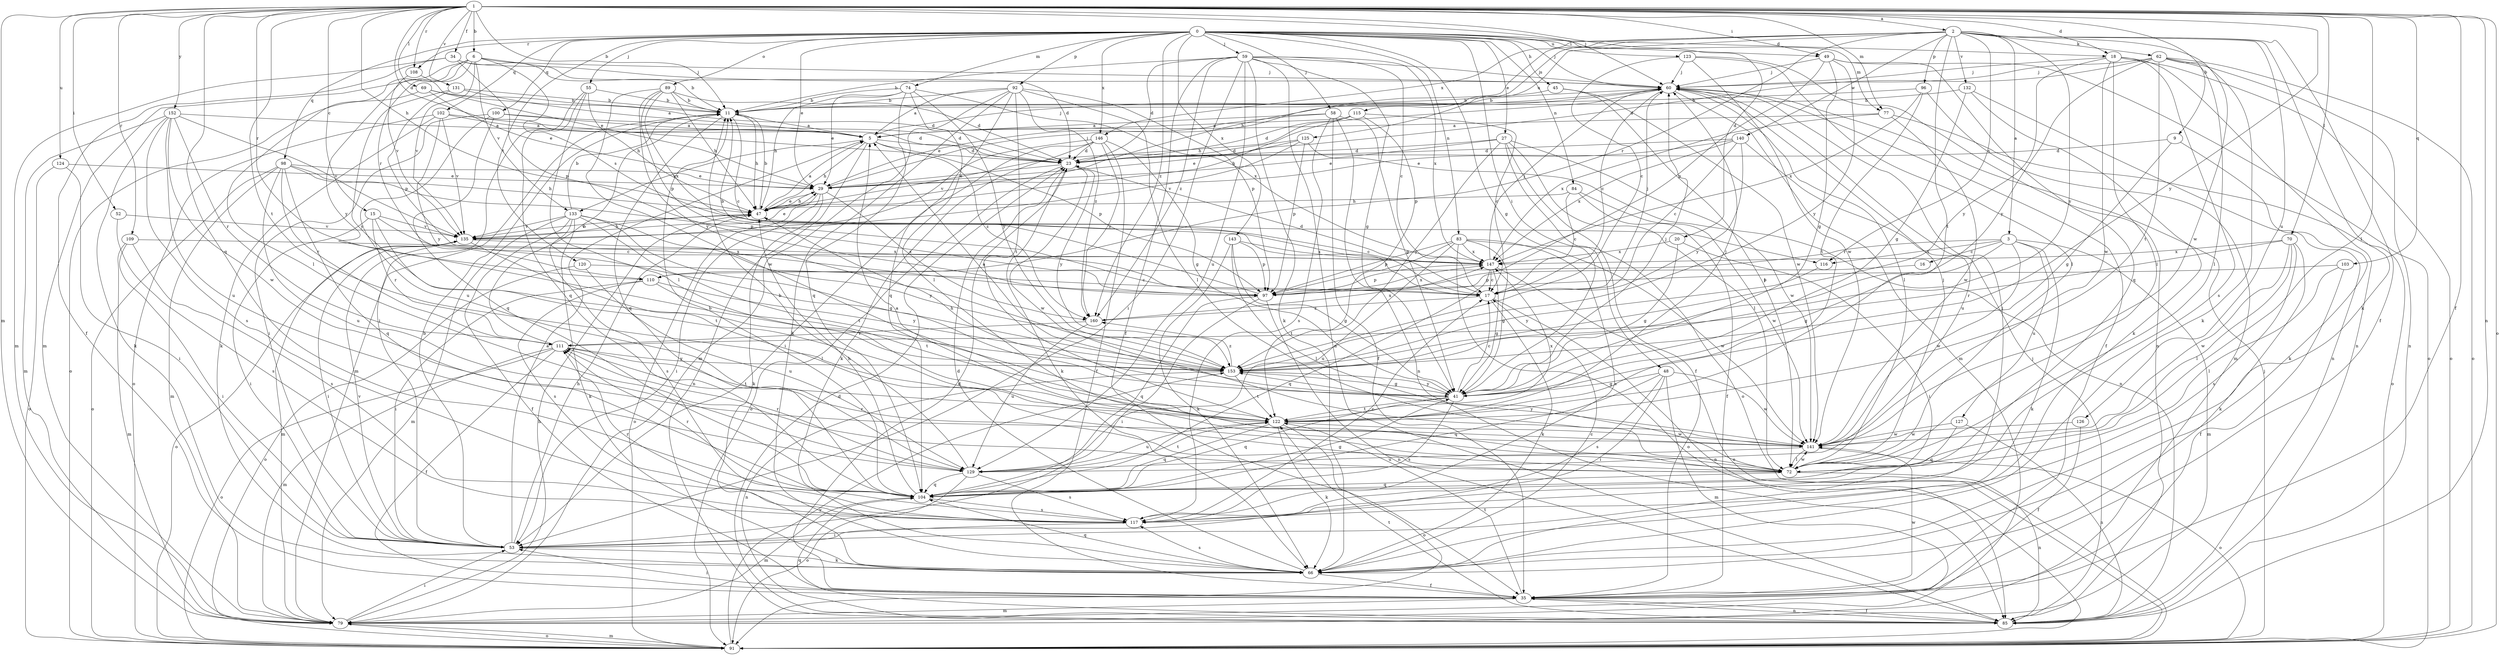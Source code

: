 strict digraph  {
0;
1;
2;
3;
5;
6;
9;
11;
15;
16;
17;
18;
20;
23;
27;
29;
34;
35;
41;
45;
47;
48;
49;
52;
53;
55;
58;
59;
60;
62;
66;
69;
70;
72;
74;
77;
79;
83;
84;
85;
89;
91;
92;
96;
97;
98;
100;
102;
103;
104;
108;
109;
110;
111;
115;
116;
117;
120;
122;
123;
124;
125;
126;
127;
129;
131;
132;
133;
135;
140;
141;
143;
146;
147;
152;
153;
160;
0 -> 18  [label=d];
0 -> 27  [label=e];
0 -> 29  [label=e];
0 -> 41  [label=g];
0 -> 45  [label=h];
0 -> 48  [label=i];
0 -> 49  [label=i];
0 -> 55  [label=j];
0 -> 58  [label=j];
0 -> 59  [label=j];
0 -> 60  [label=j];
0 -> 74  [label=m];
0 -> 77  [label=m];
0 -> 83  [label=n];
0 -> 84  [label=n];
0 -> 89  [label=o];
0 -> 92  [label=p];
0 -> 98  [label=q];
0 -> 100  [label=q];
0 -> 102  [label=q];
0 -> 108  [label=r];
0 -> 120  [label=t];
0 -> 123  [label=u];
0 -> 143  [label=x];
0 -> 146  [label=x];
0 -> 160  [label=z];
1 -> 2  [label=a];
1 -> 6  [label=b];
1 -> 9  [label=b];
1 -> 11  [label=b];
1 -> 15  [label=c];
1 -> 18  [label=d];
1 -> 20  [label=d];
1 -> 23  [label=d];
1 -> 34  [label=f];
1 -> 35  [label=f];
1 -> 47  [label=h];
1 -> 49  [label=i];
1 -> 52  [label=i];
1 -> 60  [label=j];
1 -> 69  [label=l];
1 -> 70  [label=l];
1 -> 72  [label=l];
1 -> 77  [label=m];
1 -> 79  [label=m];
1 -> 85  [label=n];
1 -> 91  [label=o];
1 -> 103  [label=q];
1 -> 104  [label=q];
1 -> 108  [label=r];
1 -> 109  [label=r];
1 -> 110  [label=r];
1 -> 122  [label=t];
1 -> 124  [label=u];
1 -> 131  [label=v];
1 -> 152  [label=y];
1 -> 153  [label=y];
2 -> 3  [label=a];
2 -> 35  [label=f];
2 -> 47  [label=h];
2 -> 62  [label=k];
2 -> 66  [label=k];
2 -> 96  [label=p];
2 -> 110  [label=r];
2 -> 115  [label=s];
2 -> 116  [label=s];
2 -> 122  [label=t];
2 -> 125  [label=u];
2 -> 126  [label=u];
2 -> 132  [label=v];
2 -> 140  [label=w];
2 -> 141  [label=w];
2 -> 146  [label=x];
2 -> 153  [label=y];
3 -> 16  [label=c];
3 -> 41  [label=g];
3 -> 66  [label=k];
3 -> 79  [label=m];
3 -> 110  [label=r];
3 -> 116  [label=s];
3 -> 127  [label=u];
3 -> 141  [label=w];
5 -> 23  [label=d];
5 -> 47  [label=h];
5 -> 60  [label=j];
5 -> 85  [label=n];
5 -> 97  [label=p];
5 -> 133  [label=v];
5 -> 160  [label=z];
6 -> 23  [label=d];
6 -> 60  [label=j];
6 -> 72  [label=l];
6 -> 79  [label=m];
6 -> 110  [label=r];
6 -> 116  [label=s];
6 -> 133  [label=v];
6 -> 135  [label=v];
6 -> 153  [label=y];
9 -> 23  [label=d];
9 -> 41  [label=g];
9 -> 66  [label=k];
11 -> 5  [label=a];
11 -> 17  [label=c];
11 -> 47  [label=h];
11 -> 79  [label=m];
11 -> 104  [label=q];
15 -> 17  [label=c];
15 -> 53  [label=i];
15 -> 111  [label=r];
15 -> 122  [label=t];
15 -> 135  [label=v];
16 -> 97  [label=p];
17 -> 23  [label=d];
17 -> 60  [label=j];
17 -> 66  [label=k];
17 -> 85  [label=n];
17 -> 160  [label=z];
18 -> 60  [label=j];
18 -> 72  [label=l];
18 -> 85  [label=n];
18 -> 91  [label=o];
18 -> 117  [label=s];
18 -> 141  [label=w];
18 -> 153  [label=y];
20 -> 41  [label=g];
20 -> 53  [label=i];
20 -> 147  [label=x];
23 -> 29  [label=e];
23 -> 66  [label=k];
23 -> 91  [label=o];
23 -> 141  [label=w];
23 -> 153  [label=y];
27 -> 23  [label=d];
27 -> 29  [label=e];
27 -> 35  [label=f];
27 -> 72  [label=l];
27 -> 91  [label=o];
27 -> 141  [label=w];
27 -> 153  [label=y];
29 -> 47  [label=h];
29 -> 53  [label=i];
29 -> 60  [label=j];
29 -> 66  [label=k];
29 -> 91  [label=o];
29 -> 160  [label=z];
34 -> 11  [label=b];
34 -> 35  [label=f];
34 -> 60  [label=j];
34 -> 79  [label=m];
34 -> 97  [label=p];
35 -> 23  [label=d];
35 -> 53  [label=i];
35 -> 79  [label=m];
35 -> 85  [label=n];
35 -> 122  [label=t];
35 -> 141  [label=w];
41 -> 5  [label=a];
41 -> 17  [label=c];
41 -> 47  [label=h];
41 -> 60  [label=j];
41 -> 104  [label=q];
41 -> 117  [label=s];
41 -> 122  [label=t];
41 -> 153  [label=y];
45 -> 11  [label=b];
45 -> 72  [label=l];
45 -> 141  [label=w];
47 -> 5  [label=a];
47 -> 11  [label=b];
47 -> 17  [label=c];
47 -> 29  [label=e];
47 -> 135  [label=v];
48 -> 41  [label=g];
48 -> 53  [label=i];
48 -> 79  [label=m];
48 -> 104  [label=q];
48 -> 117  [label=s];
48 -> 141  [label=w];
49 -> 41  [label=g];
49 -> 60  [label=j];
49 -> 91  [label=o];
49 -> 97  [label=p];
49 -> 104  [label=q];
49 -> 153  [label=y];
52 -> 117  [label=s];
52 -> 135  [label=v];
53 -> 5  [label=a];
53 -> 11  [label=b];
53 -> 47  [label=h];
53 -> 66  [label=k];
53 -> 135  [label=v];
55 -> 11  [label=b];
55 -> 47  [label=h];
55 -> 53  [label=i];
55 -> 72  [label=l];
55 -> 104  [label=q];
58 -> 5  [label=a];
58 -> 29  [label=e];
58 -> 35  [label=f];
58 -> 41  [label=g];
58 -> 85  [label=n];
58 -> 117  [label=s];
59 -> 11  [label=b];
59 -> 17  [label=c];
59 -> 23  [label=d];
59 -> 35  [label=f];
59 -> 41  [label=g];
59 -> 53  [label=i];
59 -> 60  [label=j];
59 -> 66  [label=k];
59 -> 85  [label=n];
59 -> 129  [label=u];
59 -> 147  [label=x];
59 -> 160  [label=z];
60 -> 11  [label=b];
60 -> 17  [label=c];
60 -> 35  [label=f];
60 -> 47  [label=h];
60 -> 72  [label=l];
60 -> 79  [label=m];
62 -> 23  [label=d];
62 -> 60  [label=j];
62 -> 66  [label=k];
62 -> 72  [label=l];
62 -> 85  [label=n];
62 -> 91  [label=o];
62 -> 122  [label=t];
62 -> 153  [label=y];
66 -> 17  [label=c];
66 -> 23  [label=d];
66 -> 35  [label=f];
66 -> 104  [label=q];
66 -> 117  [label=s];
69 -> 11  [label=b];
69 -> 23  [label=d];
69 -> 29  [label=e];
69 -> 91  [label=o];
70 -> 66  [label=k];
70 -> 72  [label=l];
70 -> 111  [label=r];
70 -> 117  [label=s];
70 -> 141  [label=w];
70 -> 147  [label=x];
72 -> 5  [label=a];
72 -> 60  [label=j];
72 -> 85  [label=n];
72 -> 104  [label=q];
72 -> 111  [label=r];
72 -> 141  [label=w];
74 -> 11  [label=b];
74 -> 29  [label=e];
74 -> 47  [label=h];
74 -> 72  [label=l];
74 -> 104  [label=q];
74 -> 147  [label=x];
74 -> 153  [label=y];
77 -> 5  [label=a];
77 -> 91  [label=o];
77 -> 141  [label=w];
77 -> 147  [label=x];
79 -> 47  [label=h];
79 -> 53  [label=i];
79 -> 91  [label=o];
83 -> 41  [label=g];
83 -> 91  [label=o];
83 -> 97  [label=p];
83 -> 117  [label=s];
83 -> 122  [label=t];
83 -> 129  [label=u];
83 -> 141  [label=w];
83 -> 147  [label=x];
84 -> 17  [label=c];
84 -> 35  [label=f];
84 -> 47  [label=h];
84 -> 141  [label=w];
85 -> 23  [label=d];
85 -> 35  [label=f];
85 -> 60  [label=j];
85 -> 104  [label=q];
85 -> 122  [label=t];
89 -> 11  [label=b];
89 -> 23  [label=d];
89 -> 47  [label=h];
89 -> 97  [label=p];
89 -> 141  [label=w];
89 -> 147  [label=x];
89 -> 153  [label=y];
91 -> 60  [label=j];
91 -> 79  [label=m];
91 -> 153  [label=y];
92 -> 5  [label=a];
92 -> 11  [label=b];
92 -> 66  [label=k];
92 -> 72  [label=l];
92 -> 79  [label=m];
92 -> 97  [label=p];
92 -> 104  [label=q];
92 -> 122  [label=t];
92 -> 160  [label=z];
96 -> 11  [label=b];
96 -> 79  [label=m];
96 -> 122  [label=t];
96 -> 147  [label=x];
97 -> 11  [label=b];
97 -> 53  [label=i];
97 -> 85  [label=n];
97 -> 104  [label=q];
97 -> 147  [label=x];
98 -> 29  [label=e];
98 -> 47  [label=h];
98 -> 79  [label=m];
98 -> 91  [label=o];
98 -> 97  [label=p];
98 -> 104  [label=q];
98 -> 111  [label=r];
98 -> 129  [label=u];
100 -> 5  [label=a];
100 -> 23  [label=d];
100 -> 53  [label=i];
100 -> 104  [label=q];
100 -> 129  [label=u];
102 -> 5  [label=a];
102 -> 23  [label=d];
102 -> 66  [label=k];
102 -> 91  [label=o];
102 -> 135  [label=v];
102 -> 153  [label=y];
103 -> 35  [label=f];
103 -> 72  [label=l];
103 -> 97  [label=p];
104 -> 11  [label=b];
104 -> 41  [label=g];
104 -> 47  [label=h];
104 -> 79  [label=m];
104 -> 111  [label=r];
104 -> 117  [label=s];
108 -> 29  [label=e];
108 -> 135  [label=v];
109 -> 53  [label=i];
109 -> 79  [label=m];
109 -> 117  [label=s];
109 -> 147  [label=x];
110 -> 53  [label=i];
110 -> 117  [label=s];
110 -> 122  [label=t];
110 -> 153  [label=y];
111 -> 11  [label=b];
111 -> 35  [label=f];
111 -> 79  [label=m];
111 -> 91  [label=o];
111 -> 122  [label=t];
111 -> 153  [label=y];
115 -> 5  [label=a];
115 -> 17  [label=c];
115 -> 23  [label=d];
115 -> 47  [label=h];
115 -> 97  [label=p];
116 -> 153  [label=y];
117 -> 17  [label=c];
117 -> 53  [label=i];
117 -> 60  [label=j];
117 -> 111  [label=r];
120 -> 17  [label=c];
120 -> 91  [label=o];
120 -> 129  [label=u];
122 -> 60  [label=j];
122 -> 66  [label=k];
122 -> 91  [label=o];
122 -> 104  [label=q];
122 -> 129  [label=u];
122 -> 141  [label=w];
122 -> 147  [label=x];
123 -> 17  [label=c];
123 -> 60  [label=j];
123 -> 72  [label=l];
123 -> 85  [label=n];
123 -> 141  [label=w];
124 -> 29  [label=e];
124 -> 53  [label=i];
124 -> 91  [label=o];
125 -> 23  [label=d];
125 -> 29  [label=e];
125 -> 85  [label=n];
125 -> 97  [label=p];
125 -> 135  [label=v];
126 -> 35  [label=f];
126 -> 141  [label=w];
127 -> 85  [label=n];
127 -> 104  [label=q];
127 -> 141  [label=w];
129 -> 11  [label=b];
129 -> 91  [label=o];
129 -> 104  [label=q];
129 -> 111  [label=r];
129 -> 117  [label=s];
129 -> 122  [label=t];
131 -> 5  [label=a];
131 -> 11  [label=b];
131 -> 97  [label=p];
131 -> 153  [label=y];
132 -> 11  [label=b];
132 -> 41  [label=g];
132 -> 66  [label=k];
132 -> 85  [label=n];
133 -> 11  [label=b];
133 -> 35  [label=f];
133 -> 41  [label=g];
133 -> 66  [label=k];
133 -> 79  [label=m];
133 -> 117  [label=s];
133 -> 122  [label=t];
133 -> 135  [label=v];
133 -> 153  [label=y];
135 -> 29  [label=e];
135 -> 47  [label=h];
135 -> 53  [label=i];
135 -> 72  [label=l];
135 -> 79  [label=m];
135 -> 91  [label=o];
135 -> 147  [label=x];
140 -> 17  [label=c];
140 -> 23  [label=d];
140 -> 29  [label=e];
140 -> 129  [label=u];
140 -> 147  [label=x];
140 -> 153  [label=y];
141 -> 72  [label=l];
141 -> 91  [label=o];
141 -> 129  [label=u];
141 -> 153  [label=y];
143 -> 41  [label=g];
143 -> 66  [label=k];
143 -> 72  [label=l];
143 -> 97  [label=p];
143 -> 147  [label=x];
146 -> 23  [label=d];
146 -> 35  [label=f];
146 -> 41  [label=g];
146 -> 53  [label=i];
146 -> 66  [label=k];
146 -> 135  [label=v];
146 -> 160  [label=z];
147 -> 17  [label=c];
147 -> 41  [label=g];
147 -> 60  [label=j];
147 -> 91  [label=o];
147 -> 97  [label=p];
147 -> 104  [label=q];
152 -> 5  [label=a];
152 -> 66  [label=k];
152 -> 79  [label=m];
152 -> 111  [label=r];
152 -> 117  [label=s];
152 -> 129  [label=u];
152 -> 135  [label=v];
152 -> 141  [label=w];
153 -> 41  [label=g];
153 -> 85  [label=n];
153 -> 122  [label=t];
153 -> 160  [label=z];
160 -> 111  [label=r];
160 -> 129  [label=u];
160 -> 147  [label=x];
}
